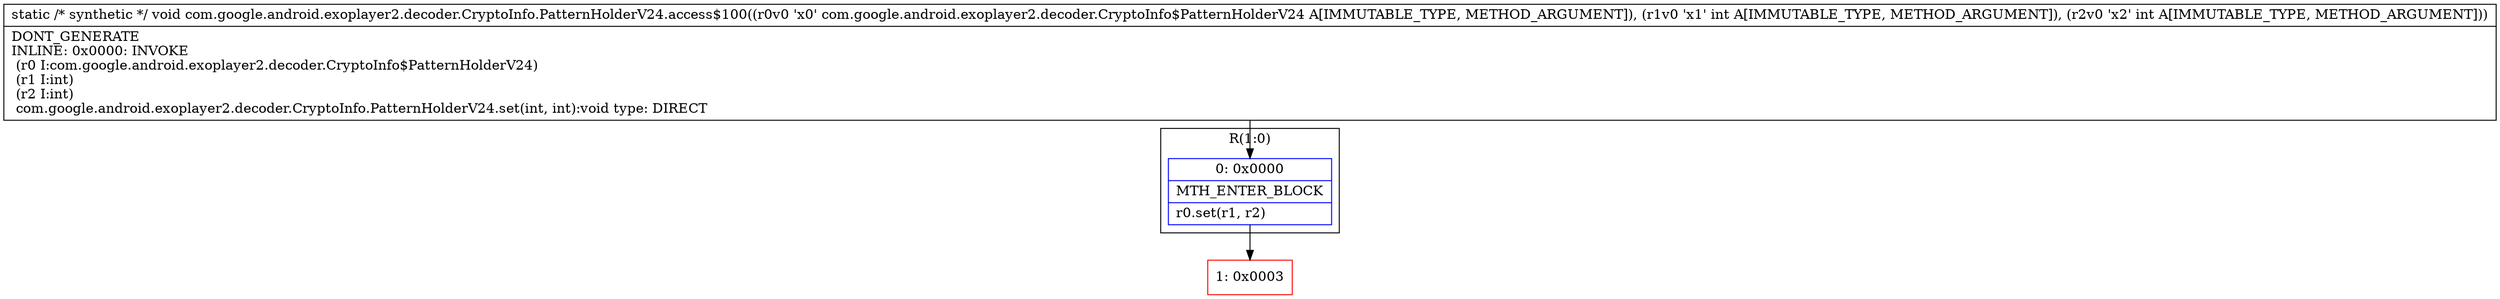 digraph "CFG forcom.google.android.exoplayer2.decoder.CryptoInfo.PatternHolderV24.access$100(Lcom\/google\/android\/exoplayer2\/decoder\/CryptoInfo$PatternHolderV24;II)V" {
subgraph cluster_Region_1627913618 {
label = "R(1:0)";
node [shape=record,color=blue];
Node_0 [shape=record,label="{0\:\ 0x0000|MTH_ENTER_BLOCK\l|r0.set(r1, r2)\l}"];
}
Node_1 [shape=record,color=red,label="{1\:\ 0x0003}"];
MethodNode[shape=record,label="{static \/* synthetic *\/ void com.google.android.exoplayer2.decoder.CryptoInfo.PatternHolderV24.access$100((r0v0 'x0' com.google.android.exoplayer2.decoder.CryptoInfo$PatternHolderV24 A[IMMUTABLE_TYPE, METHOD_ARGUMENT]), (r1v0 'x1' int A[IMMUTABLE_TYPE, METHOD_ARGUMENT]), (r2v0 'x2' int A[IMMUTABLE_TYPE, METHOD_ARGUMENT]))  | DONT_GENERATE\lINLINE: 0x0000: INVOKE  \l  (r0 I:com.google.android.exoplayer2.decoder.CryptoInfo$PatternHolderV24)\l  (r1 I:int)\l  (r2 I:int)\l com.google.android.exoplayer2.decoder.CryptoInfo.PatternHolderV24.set(int, int):void type: DIRECT\l}"];
MethodNode -> Node_0;
Node_0 -> Node_1;
}

